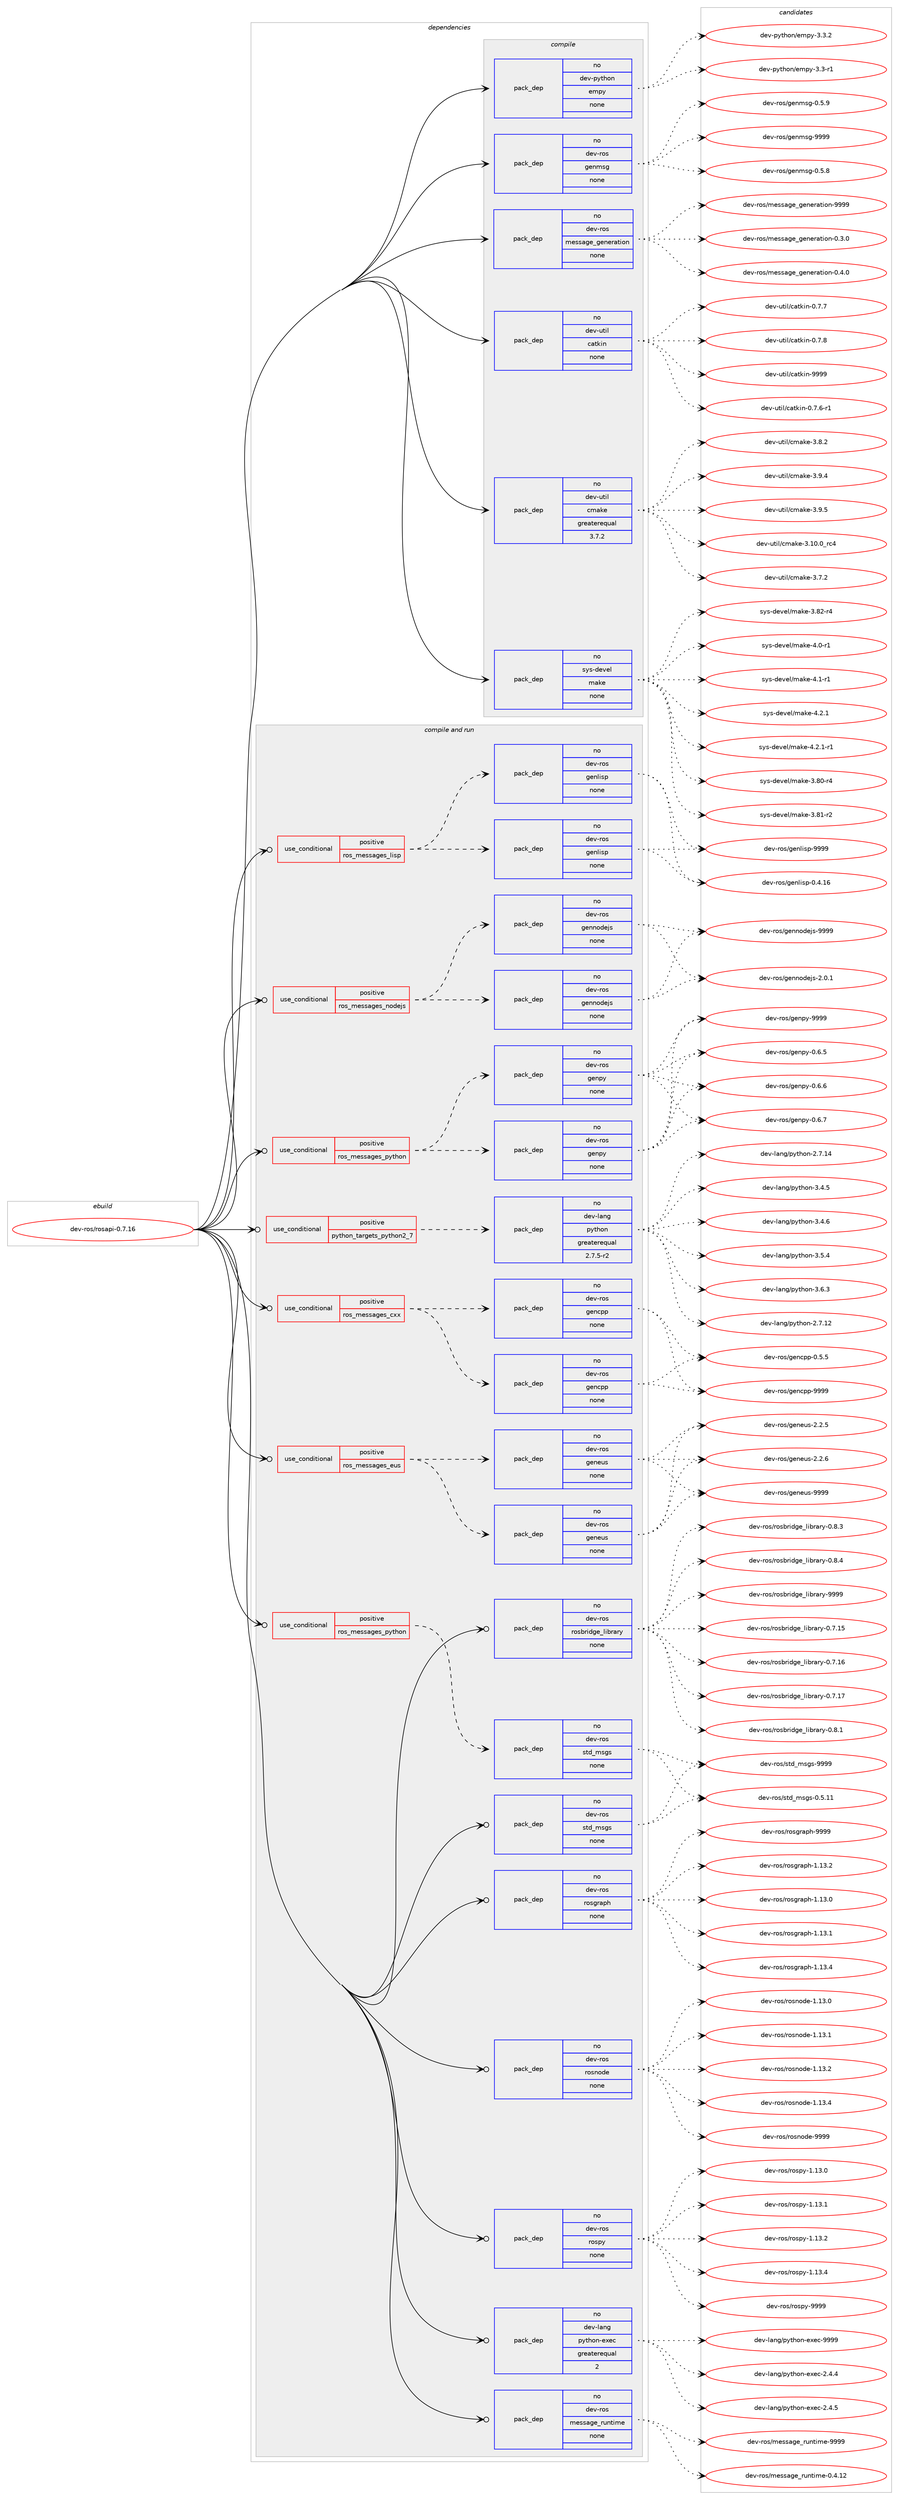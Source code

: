 digraph prolog {

# *************
# Graph options
# *************

newrank=true;
concentrate=true;
compound=true;
graph [rankdir=LR,fontname=Helvetica,fontsize=10,ranksep=1.5];#, ranksep=2.5, nodesep=0.2];
edge  [arrowhead=vee];
node  [fontname=Helvetica,fontsize=10];

# **********
# The ebuild
# **********

subgraph cluster_leftcol {
color=gray;
rank=same;
label=<<i>ebuild</i>>;
id [label="dev-ros/rosapi-0.7.16", color=red, width=4, href="../dev-ros/rosapi-0.7.16.svg"];
}

# ****************
# The dependencies
# ****************

subgraph cluster_midcol {
color=gray;
label=<<i>dependencies</i>>;
subgraph cluster_compile {
fillcolor="#eeeeee";
style=filled;
label=<<i>compile</i>>;
subgraph pack157600 {
dependency207904 [label=<<TABLE BORDER="0" CELLBORDER="1" CELLSPACING="0" CELLPADDING="4" WIDTH="220"><TR><TD ROWSPAN="6" CELLPADDING="30">pack_dep</TD></TR><TR><TD WIDTH="110">no</TD></TR><TR><TD>dev-python</TD></TR><TR><TD>empy</TD></TR><TR><TD>none</TD></TR><TR><TD></TD></TR></TABLE>>, shape=none, color=blue];
}
id:e -> dependency207904:w [weight=20,style="solid",arrowhead="vee"];
subgraph pack157601 {
dependency207905 [label=<<TABLE BORDER="0" CELLBORDER="1" CELLSPACING="0" CELLPADDING="4" WIDTH="220"><TR><TD ROWSPAN="6" CELLPADDING="30">pack_dep</TD></TR><TR><TD WIDTH="110">no</TD></TR><TR><TD>dev-ros</TD></TR><TR><TD>genmsg</TD></TR><TR><TD>none</TD></TR><TR><TD></TD></TR></TABLE>>, shape=none, color=blue];
}
id:e -> dependency207905:w [weight=20,style="solid",arrowhead="vee"];
subgraph pack157602 {
dependency207906 [label=<<TABLE BORDER="0" CELLBORDER="1" CELLSPACING="0" CELLPADDING="4" WIDTH="220"><TR><TD ROWSPAN="6" CELLPADDING="30">pack_dep</TD></TR><TR><TD WIDTH="110">no</TD></TR><TR><TD>dev-ros</TD></TR><TR><TD>message_generation</TD></TR><TR><TD>none</TD></TR><TR><TD></TD></TR></TABLE>>, shape=none, color=blue];
}
id:e -> dependency207906:w [weight=20,style="solid",arrowhead="vee"];
subgraph pack157603 {
dependency207907 [label=<<TABLE BORDER="0" CELLBORDER="1" CELLSPACING="0" CELLPADDING="4" WIDTH="220"><TR><TD ROWSPAN="6" CELLPADDING="30">pack_dep</TD></TR><TR><TD WIDTH="110">no</TD></TR><TR><TD>dev-util</TD></TR><TR><TD>catkin</TD></TR><TR><TD>none</TD></TR><TR><TD></TD></TR></TABLE>>, shape=none, color=blue];
}
id:e -> dependency207907:w [weight=20,style="solid",arrowhead="vee"];
subgraph pack157604 {
dependency207908 [label=<<TABLE BORDER="0" CELLBORDER="1" CELLSPACING="0" CELLPADDING="4" WIDTH="220"><TR><TD ROWSPAN="6" CELLPADDING="30">pack_dep</TD></TR><TR><TD WIDTH="110">no</TD></TR><TR><TD>dev-util</TD></TR><TR><TD>cmake</TD></TR><TR><TD>greaterequal</TD></TR><TR><TD>3.7.2</TD></TR></TABLE>>, shape=none, color=blue];
}
id:e -> dependency207908:w [weight=20,style="solid",arrowhead="vee"];
subgraph pack157605 {
dependency207909 [label=<<TABLE BORDER="0" CELLBORDER="1" CELLSPACING="0" CELLPADDING="4" WIDTH="220"><TR><TD ROWSPAN="6" CELLPADDING="30">pack_dep</TD></TR><TR><TD WIDTH="110">no</TD></TR><TR><TD>sys-devel</TD></TR><TR><TD>make</TD></TR><TR><TD>none</TD></TR><TR><TD></TD></TR></TABLE>>, shape=none, color=blue];
}
id:e -> dependency207909:w [weight=20,style="solid",arrowhead="vee"];
}
subgraph cluster_compileandrun {
fillcolor="#eeeeee";
style=filled;
label=<<i>compile and run</i>>;
subgraph cond46317 {
dependency207910 [label=<<TABLE BORDER="0" CELLBORDER="1" CELLSPACING="0" CELLPADDING="4"><TR><TD ROWSPAN="3" CELLPADDING="10">use_conditional</TD></TR><TR><TD>positive</TD></TR><TR><TD>python_targets_python2_7</TD></TR></TABLE>>, shape=none, color=red];
subgraph pack157606 {
dependency207911 [label=<<TABLE BORDER="0" CELLBORDER="1" CELLSPACING="0" CELLPADDING="4" WIDTH="220"><TR><TD ROWSPAN="6" CELLPADDING="30">pack_dep</TD></TR><TR><TD WIDTH="110">no</TD></TR><TR><TD>dev-lang</TD></TR><TR><TD>python</TD></TR><TR><TD>greaterequal</TD></TR><TR><TD>2.7.5-r2</TD></TR></TABLE>>, shape=none, color=blue];
}
dependency207910:e -> dependency207911:w [weight=20,style="dashed",arrowhead="vee"];
}
id:e -> dependency207910:w [weight=20,style="solid",arrowhead="odotvee"];
subgraph cond46318 {
dependency207912 [label=<<TABLE BORDER="0" CELLBORDER="1" CELLSPACING="0" CELLPADDING="4"><TR><TD ROWSPAN="3" CELLPADDING="10">use_conditional</TD></TR><TR><TD>positive</TD></TR><TR><TD>ros_messages_cxx</TD></TR></TABLE>>, shape=none, color=red];
subgraph pack157607 {
dependency207913 [label=<<TABLE BORDER="0" CELLBORDER="1" CELLSPACING="0" CELLPADDING="4" WIDTH="220"><TR><TD ROWSPAN="6" CELLPADDING="30">pack_dep</TD></TR><TR><TD WIDTH="110">no</TD></TR><TR><TD>dev-ros</TD></TR><TR><TD>gencpp</TD></TR><TR><TD>none</TD></TR><TR><TD></TD></TR></TABLE>>, shape=none, color=blue];
}
dependency207912:e -> dependency207913:w [weight=20,style="dashed",arrowhead="vee"];
subgraph pack157608 {
dependency207914 [label=<<TABLE BORDER="0" CELLBORDER="1" CELLSPACING="0" CELLPADDING="4" WIDTH="220"><TR><TD ROWSPAN="6" CELLPADDING="30">pack_dep</TD></TR><TR><TD WIDTH="110">no</TD></TR><TR><TD>dev-ros</TD></TR><TR><TD>gencpp</TD></TR><TR><TD>none</TD></TR><TR><TD></TD></TR></TABLE>>, shape=none, color=blue];
}
dependency207912:e -> dependency207914:w [weight=20,style="dashed",arrowhead="vee"];
}
id:e -> dependency207912:w [weight=20,style="solid",arrowhead="odotvee"];
subgraph cond46319 {
dependency207915 [label=<<TABLE BORDER="0" CELLBORDER="1" CELLSPACING="0" CELLPADDING="4"><TR><TD ROWSPAN="3" CELLPADDING="10">use_conditional</TD></TR><TR><TD>positive</TD></TR><TR><TD>ros_messages_eus</TD></TR></TABLE>>, shape=none, color=red];
subgraph pack157609 {
dependency207916 [label=<<TABLE BORDER="0" CELLBORDER="1" CELLSPACING="0" CELLPADDING="4" WIDTH="220"><TR><TD ROWSPAN="6" CELLPADDING="30">pack_dep</TD></TR><TR><TD WIDTH="110">no</TD></TR><TR><TD>dev-ros</TD></TR><TR><TD>geneus</TD></TR><TR><TD>none</TD></TR><TR><TD></TD></TR></TABLE>>, shape=none, color=blue];
}
dependency207915:e -> dependency207916:w [weight=20,style="dashed",arrowhead="vee"];
subgraph pack157610 {
dependency207917 [label=<<TABLE BORDER="0" CELLBORDER="1" CELLSPACING="0" CELLPADDING="4" WIDTH="220"><TR><TD ROWSPAN="6" CELLPADDING="30">pack_dep</TD></TR><TR><TD WIDTH="110">no</TD></TR><TR><TD>dev-ros</TD></TR><TR><TD>geneus</TD></TR><TR><TD>none</TD></TR><TR><TD></TD></TR></TABLE>>, shape=none, color=blue];
}
dependency207915:e -> dependency207917:w [weight=20,style="dashed",arrowhead="vee"];
}
id:e -> dependency207915:w [weight=20,style="solid",arrowhead="odotvee"];
subgraph cond46320 {
dependency207918 [label=<<TABLE BORDER="0" CELLBORDER="1" CELLSPACING="0" CELLPADDING="4"><TR><TD ROWSPAN="3" CELLPADDING="10">use_conditional</TD></TR><TR><TD>positive</TD></TR><TR><TD>ros_messages_lisp</TD></TR></TABLE>>, shape=none, color=red];
subgraph pack157611 {
dependency207919 [label=<<TABLE BORDER="0" CELLBORDER="1" CELLSPACING="0" CELLPADDING="4" WIDTH="220"><TR><TD ROWSPAN="6" CELLPADDING="30">pack_dep</TD></TR><TR><TD WIDTH="110">no</TD></TR><TR><TD>dev-ros</TD></TR><TR><TD>genlisp</TD></TR><TR><TD>none</TD></TR><TR><TD></TD></TR></TABLE>>, shape=none, color=blue];
}
dependency207918:e -> dependency207919:w [weight=20,style="dashed",arrowhead="vee"];
subgraph pack157612 {
dependency207920 [label=<<TABLE BORDER="0" CELLBORDER="1" CELLSPACING="0" CELLPADDING="4" WIDTH="220"><TR><TD ROWSPAN="6" CELLPADDING="30">pack_dep</TD></TR><TR><TD WIDTH="110">no</TD></TR><TR><TD>dev-ros</TD></TR><TR><TD>genlisp</TD></TR><TR><TD>none</TD></TR><TR><TD></TD></TR></TABLE>>, shape=none, color=blue];
}
dependency207918:e -> dependency207920:w [weight=20,style="dashed",arrowhead="vee"];
}
id:e -> dependency207918:w [weight=20,style="solid",arrowhead="odotvee"];
subgraph cond46321 {
dependency207921 [label=<<TABLE BORDER="0" CELLBORDER="1" CELLSPACING="0" CELLPADDING="4"><TR><TD ROWSPAN="3" CELLPADDING="10">use_conditional</TD></TR><TR><TD>positive</TD></TR><TR><TD>ros_messages_nodejs</TD></TR></TABLE>>, shape=none, color=red];
subgraph pack157613 {
dependency207922 [label=<<TABLE BORDER="0" CELLBORDER="1" CELLSPACING="0" CELLPADDING="4" WIDTH="220"><TR><TD ROWSPAN="6" CELLPADDING="30">pack_dep</TD></TR><TR><TD WIDTH="110">no</TD></TR><TR><TD>dev-ros</TD></TR><TR><TD>gennodejs</TD></TR><TR><TD>none</TD></TR><TR><TD></TD></TR></TABLE>>, shape=none, color=blue];
}
dependency207921:e -> dependency207922:w [weight=20,style="dashed",arrowhead="vee"];
subgraph pack157614 {
dependency207923 [label=<<TABLE BORDER="0" CELLBORDER="1" CELLSPACING="0" CELLPADDING="4" WIDTH="220"><TR><TD ROWSPAN="6" CELLPADDING="30">pack_dep</TD></TR><TR><TD WIDTH="110">no</TD></TR><TR><TD>dev-ros</TD></TR><TR><TD>gennodejs</TD></TR><TR><TD>none</TD></TR><TR><TD></TD></TR></TABLE>>, shape=none, color=blue];
}
dependency207921:e -> dependency207923:w [weight=20,style="dashed",arrowhead="vee"];
}
id:e -> dependency207921:w [weight=20,style="solid",arrowhead="odotvee"];
subgraph cond46322 {
dependency207924 [label=<<TABLE BORDER="0" CELLBORDER="1" CELLSPACING="0" CELLPADDING="4"><TR><TD ROWSPAN="3" CELLPADDING="10">use_conditional</TD></TR><TR><TD>positive</TD></TR><TR><TD>ros_messages_python</TD></TR></TABLE>>, shape=none, color=red];
subgraph pack157615 {
dependency207925 [label=<<TABLE BORDER="0" CELLBORDER="1" CELLSPACING="0" CELLPADDING="4" WIDTH="220"><TR><TD ROWSPAN="6" CELLPADDING="30">pack_dep</TD></TR><TR><TD WIDTH="110">no</TD></TR><TR><TD>dev-ros</TD></TR><TR><TD>genpy</TD></TR><TR><TD>none</TD></TR><TR><TD></TD></TR></TABLE>>, shape=none, color=blue];
}
dependency207924:e -> dependency207925:w [weight=20,style="dashed",arrowhead="vee"];
subgraph pack157616 {
dependency207926 [label=<<TABLE BORDER="0" CELLBORDER="1" CELLSPACING="0" CELLPADDING="4" WIDTH="220"><TR><TD ROWSPAN="6" CELLPADDING="30">pack_dep</TD></TR><TR><TD WIDTH="110">no</TD></TR><TR><TD>dev-ros</TD></TR><TR><TD>genpy</TD></TR><TR><TD>none</TD></TR><TR><TD></TD></TR></TABLE>>, shape=none, color=blue];
}
dependency207924:e -> dependency207926:w [weight=20,style="dashed",arrowhead="vee"];
}
id:e -> dependency207924:w [weight=20,style="solid",arrowhead="odotvee"];
subgraph cond46323 {
dependency207927 [label=<<TABLE BORDER="0" CELLBORDER="1" CELLSPACING="0" CELLPADDING="4"><TR><TD ROWSPAN="3" CELLPADDING="10">use_conditional</TD></TR><TR><TD>positive</TD></TR><TR><TD>ros_messages_python</TD></TR></TABLE>>, shape=none, color=red];
subgraph pack157617 {
dependency207928 [label=<<TABLE BORDER="0" CELLBORDER="1" CELLSPACING="0" CELLPADDING="4" WIDTH="220"><TR><TD ROWSPAN="6" CELLPADDING="30">pack_dep</TD></TR><TR><TD WIDTH="110">no</TD></TR><TR><TD>dev-ros</TD></TR><TR><TD>std_msgs</TD></TR><TR><TD>none</TD></TR><TR><TD></TD></TR></TABLE>>, shape=none, color=blue];
}
dependency207927:e -> dependency207928:w [weight=20,style="dashed",arrowhead="vee"];
}
id:e -> dependency207927:w [weight=20,style="solid",arrowhead="odotvee"];
subgraph pack157618 {
dependency207929 [label=<<TABLE BORDER="0" CELLBORDER="1" CELLSPACING="0" CELLPADDING="4" WIDTH="220"><TR><TD ROWSPAN="6" CELLPADDING="30">pack_dep</TD></TR><TR><TD WIDTH="110">no</TD></TR><TR><TD>dev-lang</TD></TR><TR><TD>python-exec</TD></TR><TR><TD>greaterequal</TD></TR><TR><TD>2</TD></TR></TABLE>>, shape=none, color=blue];
}
id:e -> dependency207929:w [weight=20,style="solid",arrowhead="odotvee"];
subgraph pack157619 {
dependency207930 [label=<<TABLE BORDER="0" CELLBORDER="1" CELLSPACING="0" CELLPADDING="4" WIDTH="220"><TR><TD ROWSPAN="6" CELLPADDING="30">pack_dep</TD></TR><TR><TD WIDTH="110">no</TD></TR><TR><TD>dev-ros</TD></TR><TR><TD>message_runtime</TD></TR><TR><TD>none</TD></TR><TR><TD></TD></TR></TABLE>>, shape=none, color=blue];
}
id:e -> dependency207930:w [weight=20,style="solid",arrowhead="odotvee"];
subgraph pack157620 {
dependency207931 [label=<<TABLE BORDER="0" CELLBORDER="1" CELLSPACING="0" CELLPADDING="4" WIDTH="220"><TR><TD ROWSPAN="6" CELLPADDING="30">pack_dep</TD></TR><TR><TD WIDTH="110">no</TD></TR><TR><TD>dev-ros</TD></TR><TR><TD>rosbridge_library</TD></TR><TR><TD>none</TD></TR><TR><TD></TD></TR></TABLE>>, shape=none, color=blue];
}
id:e -> dependency207931:w [weight=20,style="solid",arrowhead="odotvee"];
subgraph pack157621 {
dependency207932 [label=<<TABLE BORDER="0" CELLBORDER="1" CELLSPACING="0" CELLPADDING="4" WIDTH="220"><TR><TD ROWSPAN="6" CELLPADDING="30">pack_dep</TD></TR><TR><TD WIDTH="110">no</TD></TR><TR><TD>dev-ros</TD></TR><TR><TD>rosgraph</TD></TR><TR><TD>none</TD></TR><TR><TD></TD></TR></TABLE>>, shape=none, color=blue];
}
id:e -> dependency207932:w [weight=20,style="solid",arrowhead="odotvee"];
subgraph pack157622 {
dependency207933 [label=<<TABLE BORDER="0" CELLBORDER="1" CELLSPACING="0" CELLPADDING="4" WIDTH="220"><TR><TD ROWSPAN="6" CELLPADDING="30">pack_dep</TD></TR><TR><TD WIDTH="110">no</TD></TR><TR><TD>dev-ros</TD></TR><TR><TD>rosnode</TD></TR><TR><TD>none</TD></TR><TR><TD></TD></TR></TABLE>>, shape=none, color=blue];
}
id:e -> dependency207933:w [weight=20,style="solid",arrowhead="odotvee"];
subgraph pack157623 {
dependency207934 [label=<<TABLE BORDER="0" CELLBORDER="1" CELLSPACING="0" CELLPADDING="4" WIDTH="220"><TR><TD ROWSPAN="6" CELLPADDING="30">pack_dep</TD></TR><TR><TD WIDTH="110">no</TD></TR><TR><TD>dev-ros</TD></TR><TR><TD>rospy</TD></TR><TR><TD>none</TD></TR><TR><TD></TD></TR></TABLE>>, shape=none, color=blue];
}
id:e -> dependency207934:w [weight=20,style="solid",arrowhead="odotvee"];
subgraph pack157624 {
dependency207935 [label=<<TABLE BORDER="0" CELLBORDER="1" CELLSPACING="0" CELLPADDING="4" WIDTH="220"><TR><TD ROWSPAN="6" CELLPADDING="30">pack_dep</TD></TR><TR><TD WIDTH="110">no</TD></TR><TR><TD>dev-ros</TD></TR><TR><TD>std_msgs</TD></TR><TR><TD>none</TD></TR><TR><TD></TD></TR></TABLE>>, shape=none, color=blue];
}
id:e -> dependency207935:w [weight=20,style="solid",arrowhead="odotvee"];
}
subgraph cluster_run {
fillcolor="#eeeeee";
style=filled;
label=<<i>run</i>>;
}
}

# **************
# The candidates
# **************

subgraph cluster_choices {
rank=same;
color=gray;
label=<<i>candidates</i>>;

subgraph choice157600 {
color=black;
nodesep=1;
choice1001011184511212111610411111047101109112121455146514511449 [label="dev-python/empy-3.3-r1", color=red, width=4,href="../dev-python/empy-3.3-r1.svg"];
choice1001011184511212111610411111047101109112121455146514650 [label="dev-python/empy-3.3.2", color=red, width=4,href="../dev-python/empy-3.3.2.svg"];
dependency207904:e -> choice1001011184511212111610411111047101109112121455146514511449:w [style=dotted,weight="100"];
dependency207904:e -> choice1001011184511212111610411111047101109112121455146514650:w [style=dotted,weight="100"];
}
subgraph choice157601 {
color=black;
nodesep=1;
choice1001011184511411111547103101110109115103454846534656 [label="dev-ros/genmsg-0.5.8", color=red, width=4,href="../dev-ros/genmsg-0.5.8.svg"];
choice1001011184511411111547103101110109115103454846534657 [label="dev-ros/genmsg-0.5.9", color=red, width=4,href="../dev-ros/genmsg-0.5.9.svg"];
choice10010111845114111115471031011101091151034557575757 [label="dev-ros/genmsg-9999", color=red, width=4,href="../dev-ros/genmsg-9999.svg"];
dependency207905:e -> choice1001011184511411111547103101110109115103454846534656:w [style=dotted,weight="100"];
dependency207905:e -> choice1001011184511411111547103101110109115103454846534657:w [style=dotted,weight="100"];
dependency207905:e -> choice10010111845114111115471031011101091151034557575757:w [style=dotted,weight="100"];
}
subgraph choice157602 {
color=black;
nodesep=1;
choice1001011184511411111547109101115115971031019510310111010111497116105111110454846514648 [label="dev-ros/message_generation-0.3.0", color=red, width=4,href="../dev-ros/message_generation-0.3.0.svg"];
choice1001011184511411111547109101115115971031019510310111010111497116105111110454846524648 [label="dev-ros/message_generation-0.4.0", color=red, width=4,href="../dev-ros/message_generation-0.4.0.svg"];
choice10010111845114111115471091011151159710310195103101110101114971161051111104557575757 [label="dev-ros/message_generation-9999", color=red, width=4,href="../dev-ros/message_generation-9999.svg"];
dependency207906:e -> choice1001011184511411111547109101115115971031019510310111010111497116105111110454846514648:w [style=dotted,weight="100"];
dependency207906:e -> choice1001011184511411111547109101115115971031019510310111010111497116105111110454846524648:w [style=dotted,weight="100"];
dependency207906:e -> choice10010111845114111115471091011151159710310195103101110101114971161051111104557575757:w [style=dotted,weight="100"];
}
subgraph choice157603 {
color=black;
nodesep=1;
choice100101118451171161051084799971161071051104548465546544511449 [label="dev-util/catkin-0.7.6-r1", color=red, width=4,href="../dev-util/catkin-0.7.6-r1.svg"];
choice10010111845117116105108479997116107105110454846554655 [label="dev-util/catkin-0.7.7", color=red, width=4,href="../dev-util/catkin-0.7.7.svg"];
choice10010111845117116105108479997116107105110454846554656 [label="dev-util/catkin-0.7.8", color=red, width=4,href="../dev-util/catkin-0.7.8.svg"];
choice100101118451171161051084799971161071051104557575757 [label="dev-util/catkin-9999", color=red, width=4,href="../dev-util/catkin-9999.svg"];
dependency207907:e -> choice100101118451171161051084799971161071051104548465546544511449:w [style=dotted,weight="100"];
dependency207907:e -> choice10010111845117116105108479997116107105110454846554655:w [style=dotted,weight="100"];
dependency207907:e -> choice10010111845117116105108479997116107105110454846554656:w [style=dotted,weight="100"];
dependency207907:e -> choice100101118451171161051084799971161071051104557575757:w [style=dotted,weight="100"];
}
subgraph choice157604 {
color=black;
nodesep=1;
choice1001011184511711610510847991099710710145514649484648951149952 [label="dev-util/cmake-3.10.0_rc4", color=red, width=4,href="../dev-util/cmake-3.10.0_rc4.svg"];
choice10010111845117116105108479910997107101455146554650 [label="dev-util/cmake-3.7.2", color=red, width=4,href="../dev-util/cmake-3.7.2.svg"];
choice10010111845117116105108479910997107101455146564650 [label="dev-util/cmake-3.8.2", color=red, width=4,href="../dev-util/cmake-3.8.2.svg"];
choice10010111845117116105108479910997107101455146574652 [label="dev-util/cmake-3.9.4", color=red, width=4,href="../dev-util/cmake-3.9.4.svg"];
choice10010111845117116105108479910997107101455146574653 [label="dev-util/cmake-3.9.5", color=red, width=4,href="../dev-util/cmake-3.9.5.svg"];
dependency207908:e -> choice1001011184511711610510847991099710710145514649484648951149952:w [style=dotted,weight="100"];
dependency207908:e -> choice10010111845117116105108479910997107101455146554650:w [style=dotted,weight="100"];
dependency207908:e -> choice10010111845117116105108479910997107101455146564650:w [style=dotted,weight="100"];
dependency207908:e -> choice10010111845117116105108479910997107101455146574652:w [style=dotted,weight="100"];
dependency207908:e -> choice10010111845117116105108479910997107101455146574653:w [style=dotted,weight="100"];
}
subgraph choice157605 {
color=black;
nodesep=1;
choice11512111545100101118101108471099710710145514656484511452 [label="sys-devel/make-3.80-r4", color=red, width=4,href="../sys-devel/make-3.80-r4.svg"];
choice11512111545100101118101108471099710710145514656494511450 [label="sys-devel/make-3.81-r2", color=red, width=4,href="../sys-devel/make-3.81-r2.svg"];
choice11512111545100101118101108471099710710145514656504511452 [label="sys-devel/make-3.82-r4", color=red, width=4,href="../sys-devel/make-3.82-r4.svg"];
choice115121115451001011181011084710997107101455246484511449 [label="sys-devel/make-4.0-r1", color=red, width=4,href="../sys-devel/make-4.0-r1.svg"];
choice115121115451001011181011084710997107101455246494511449 [label="sys-devel/make-4.1-r1", color=red, width=4,href="../sys-devel/make-4.1-r1.svg"];
choice115121115451001011181011084710997107101455246504649 [label="sys-devel/make-4.2.1", color=red, width=4,href="../sys-devel/make-4.2.1.svg"];
choice1151211154510010111810110847109971071014552465046494511449 [label="sys-devel/make-4.2.1-r1", color=red, width=4,href="../sys-devel/make-4.2.1-r1.svg"];
dependency207909:e -> choice11512111545100101118101108471099710710145514656484511452:w [style=dotted,weight="100"];
dependency207909:e -> choice11512111545100101118101108471099710710145514656494511450:w [style=dotted,weight="100"];
dependency207909:e -> choice11512111545100101118101108471099710710145514656504511452:w [style=dotted,weight="100"];
dependency207909:e -> choice115121115451001011181011084710997107101455246484511449:w [style=dotted,weight="100"];
dependency207909:e -> choice115121115451001011181011084710997107101455246494511449:w [style=dotted,weight="100"];
dependency207909:e -> choice115121115451001011181011084710997107101455246504649:w [style=dotted,weight="100"];
dependency207909:e -> choice1151211154510010111810110847109971071014552465046494511449:w [style=dotted,weight="100"];
}
subgraph choice157606 {
color=black;
nodesep=1;
choice10010111845108971101034711212111610411111045504655464950 [label="dev-lang/python-2.7.12", color=red, width=4,href="../dev-lang/python-2.7.12.svg"];
choice10010111845108971101034711212111610411111045504655464952 [label="dev-lang/python-2.7.14", color=red, width=4,href="../dev-lang/python-2.7.14.svg"];
choice100101118451089711010347112121116104111110455146524653 [label="dev-lang/python-3.4.5", color=red, width=4,href="../dev-lang/python-3.4.5.svg"];
choice100101118451089711010347112121116104111110455146524654 [label="dev-lang/python-3.4.6", color=red, width=4,href="../dev-lang/python-3.4.6.svg"];
choice100101118451089711010347112121116104111110455146534652 [label="dev-lang/python-3.5.4", color=red, width=4,href="../dev-lang/python-3.5.4.svg"];
choice100101118451089711010347112121116104111110455146544651 [label="dev-lang/python-3.6.3", color=red, width=4,href="../dev-lang/python-3.6.3.svg"];
dependency207911:e -> choice10010111845108971101034711212111610411111045504655464950:w [style=dotted,weight="100"];
dependency207911:e -> choice10010111845108971101034711212111610411111045504655464952:w [style=dotted,weight="100"];
dependency207911:e -> choice100101118451089711010347112121116104111110455146524653:w [style=dotted,weight="100"];
dependency207911:e -> choice100101118451089711010347112121116104111110455146524654:w [style=dotted,weight="100"];
dependency207911:e -> choice100101118451089711010347112121116104111110455146534652:w [style=dotted,weight="100"];
dependency207911:e -> choice100101118451089711010347112121116104111110455146544651:w [style=dotted,weight="100"];
}
subgraph choice157607 {
color=black;
nodesep=1;
choice100101118451141111154710310111099112112454846534653 [label="dev-ros/gencpp-0.5.5", color=red, width=4,href="../dev-ros/gencpp-0.5.5.svg"];
choice1001011184511411111547103101110991121124557575757 [label="dev-ros/gencpp-9999", color=red, width=4,href="../dev-ros/gencpp-9999.svg"];
dependency207913:e -> choice100101118451141111154710310111099112112454846534653:w [style=dotted,weight="100"];
dependency207913:e -> choice1001011184511411111547103101110991121124557575757:w [style=dotted,weight="100"];
}
subgraph choice157608 {
color=black;
nodesep=1;
choice100101118451141111154710310111099112112454846534653 [label="dev-ros/gencpp-0.5.5", color=red, width=4,href="../dev-ros/gencpp-0.5.5.svg"];
choice1001011184511411111547103101110991121124557575757 [label="dev-ros/gencpp-9999", color=red, width=4,href="../dev-ros/gencpp-9999.svg"];
dependency207914:e -> choice100101118451141111154710310111099112112454846534653:w [style=dotted,weight="100"];
dependency207914:e -> choice1001011184511411111547103101110991121124557575757:w [style=dotted,weight="100"];
}
subgraph choice157609 {
color=black;
nodesep=1;
choice1001011184511411111547103101110101117115455046504653 [label="dev-ros/geneus-2.2.5", color=red, width=4,href="../dev-ros/geneus-2.2.5.svg"];
choice1001011184511411111547103101110101117115455046504654 [label="dev-ros/geneus-2.2.6", color=red, width=4,href="../dev-ros/geneus-2.2.6.svg"];
choice10010111845114111115471031011101011171154557575757 [label="dev-ros/geneus-9999", color=red, width=4,href="../dev-ros/geneus-9999.svg"];
dependency207916:e -> choice1001011184511411111547103101110101117115455046504653:w [style=dotted,weight="100"];
dependency207916:e -> choice1001011184511411111547103101110101117115455046504654:w [style=dotted,weight="100"];
dependency207916:e -> choice10010111845114111115471031011101011171154557575757:w [style=dotted,weight="100"];
}
subgraph choice157610 {
color=black;
nodesep=1;
choice1001011184511411111547103101110101117115455046504653 [label="dev-ros/geneus-2.2.5", color=red, width=4,href="../dev-ros/geneus-2.2.5.svg"];
choice1001011184511411111547103101110101117115455046504654 [label="dev-ros/geneus-2.2.6", color=red, width=4,href="../dev-ros/geneus-2.2.6.svg"];
choice10010111845114111115471031011101011171154557575757 [label="dev-ros/geneus-9999", color=red, width=4,href="../dev-ros/geneus-9999.svg"];
dependency207917:e -> choice1001011184511411111547103101110101117115455046504653:w [style=dotted,weight="100"];
dependency207917:e -> choice1001011184511411111547103101110101117115455046504654:w [style=dotted,weight="100"];
dependency207917:e -> choice10010111845114111115471031011101011171154557575757:w [style=dotted,weight="100"];
}
subgraph choice157611 {
color=black;
nodesep=1;
choice100101118451141111154710310111010810511511245484652464954 [label="dev-ros/genlisp-0.4.16", color=red, width=4,href="../dev-ros/genlisp-0.4.16.svg"];
choice10010111845114111115471031011101081051151124557575757 [label="dev-ros/genlisp-9999", color=red, width=4,href="../dev-ros/genlisp-9999.svg"];
dependency207919:e -> choice100101118451141111154710310111010810511511245484652464954:w [style=dotted,weight="100"];
dependency207919:e -> choice10010111845114111115471031011101081051151124557575757:w [style=dotted,weight="100"];
}
subgraph choice157612 {
color=black;
nodesep=1;
choice100101118451141111154710310111010810511511245484652464954 [label="dev-ros/genlisp-0.4.16", color=red, width=4,href="../dev-ros/genlisp-0.4.16.svg"];
choice10010111845114111115471031011101081051151124557575757 [label="dev-ros/genlisp-9999", color=red, width=4,href="../dev-ros/genlisp-9999.svg"];
dependency207920:e -> choice100101118451141111154710310111010810511511245484652464954:w [style=dotted,weight="100"];
dependency207920:e -> choice10010111845114111115471031011101081051151124557575757:w [style=dotted,weight="100"];
}
subgraph choice157613 {
color=black;
nodesep=1;
choice1001011184511411111547103101110110111100101106115455046484649 [label="dev-ros/gennodejs-2.0.1", color=red, width=4,href="../dev-ros/gennodejs-2.0.1.svg"];
choice10010111845114111115471031011101101111001011061154557575757 [label="dev-ros/gennodejs-9999", color=red, width=4,href="../dev-ros/gennodejs-9999.svg"];
dependency207922:e -> choice1001011184511411111547103101110110111100101106115455046484649:w [style=dotted,weight="100"];
dependency207922:e -> choice10010111845114111115471031011101101111001011061154557575757:w [style=dotted,weight="100"];
}
subgraph choice157614 {
color=black;
nodesep=1;
choice1001011184511411111547103101110110111100101106115455046484649 [label="dev-ros/gennodejs-2.0.1", color=red, width=4,href="../dev-ros/gennodejs-2.0.1.svg"];
choice10010111845114111115471031011101101111001011061154557575757 [label="dev-ros/gennodejs-9999", color=red, width=4,href="../dev-ros/gennodejs-9999.svg"];
dependency207923:e -> choice1001011184511411111547103101110110111100101106115455046484649:w [style=dotted,weight="100"];
dependency207923:e -> choice10010111845114111115471031011101101111001011061154557575757:w [style=dotted,weight="100"];
}
subgraph choice157615 {
color=black;
nodesep=1;
choice1001011184511411111547103101110112121454846544653 [label="dev-ros/genpy-0.6.5", color=red, width=4,href="../dev-ros/genpy-0.6.5.svg"];
choice1001011184511411111547103101110112121454846544654 [label="dev-ros/genpy-0.6.6", color=red, width=4,href="../dev-ros/genpy-0.6.6.svg"];
choice1001011184511411111547103101110112121454846544655 [label="dev-ros/genpy-0.6.7", color=red, width=4,href="../dev-ros/genpy-0.6.7.svg"];
choice10010111845114111115471031011101121214557575757 [label="dev-ros/genpy-9999", color=red, width=4,href="../dev-ros/genpy-9999.svg"];
dependency207925:e -> choice1001011184511411111547103101110112121454846544653:w [style=dotted,weight="100"];
dependency207925:e -> choice1001011184511411111547103101110112121454846544654:w [style=dotted,weight="100"];
dependency207925:e -> choice1001011184511411111547103101110112121454846544655:w [style=dotted,weight="100"];
dependency207925:e -> choice10010111845114111115471031011101121214557575757:w [style=dotted,weight="100"];
}
subgraph choice157616 {
color=black;
nodesep=1;
choice1001011184511411111547103101110112121454846544653 [label="dev-ros/genpy-0.6.5", color=red, width=4,href="../dev-ros/genpy-0.6.5.svg"];
choice1001011184511411111547103101110112121454846544654 [label="dev-ros/genpy-0.6.6", color=red, width=4,href="../dev-ros/genpy-0.6.6.svg"];
choice1001011184511411111547103101110112121454846544655 [label="dev-ros/genpy-0.6.7", color=red, width=4,href="../dev-ros/genpy-0.6.7.svg"];
choice10010111845114111115471031011101121214557575757 [label="dev-ros/genpy-9999", color=red, width=4,href="../dev-ros/genpy-9999.svg"];
dependency207926:e -> choice1001011184511411111547103101110112121454846544653:w [style=dotted,weight="100"];
dependency207926:e -> choice1001011184511411111547103101110112121454846544654:w [style=dotted,weight="100"];
dependency207926:e -> choice1001011184511411111547103101110112121454846544655:w [style=dotted,weight="100"];
dependency207926:e -> choice10010111845114111115471031011101121214557575757:w [style=dotted,weight="100"];
}
subgraph choice157617 {
color=black;
nodesep=1;
choice10010111845114111115471151161009510911510311545484653464949 [label="dev-ros/std_msgs-0.5.11", color=red, width=4,href="../dev-ros/std_msgs-0.5.11.svg"];
choice1001011184511411111547115116100951091151031154557575757 [label="dev-ros/std_msgs-9999", color=red, width=4,href="../dev-ros/std_msgs-9999.svg"];
dependency207928:e -> choice10010111845114111115471151161009510911510311545484653464949:w [style=dotted,weight="100"];
dependency207928:e -> choice1001011184511411111547115116100951091151031154557575757:w [style=dotted,weight="100"];
}
subgraph choice157618 {
color=black;
nodesep=1;
choice1001011184510897110103471121211161041111104510112010199455046524652 [label="dev-lang/python-exec-2.4.4", color=red, width=4,href="../dev-lang/python-exec-2.4.4.svg"];
choice1001011184510897110103471121211161041111104510112010199455046524653 [label="dev-lang/python-exec-2.4.5", color=red, width=4,href="../dev-lang/python-exec-2.4.5.svg"];
choice10010111845108971101034711212111610411111045101120101994557575757 [label="dev-lang/python-exec-9999", color=red, width=4,href="../dev-lang/python-exec-9999.svg"];
dependency207929:e -> choice1001011184510897110103471121211161041111104510112010199455046524652:w [style=dotted,weight="100"];
dependency207929:e -> choice1001011184510897110103471121211161041111104510112010199455046524653:w [style=dotted,weight="100"];
dependency207929:e -> choice10010111845108971101034711212111610411111045101120101994557575757:w [style=dotted,weight="100"];
}
subgraph choice157619 {
color=black;
nodesep=1;
choice1001011184511411111547109101115115971031019511411711011610510910145484652464950 [label="dev-ros/message_runtime-0.4.12", color=red, width=4,href="../dev-ros/message_runtime-0.4.12.svg"];
choice100101118451141111154710910111511597103101951141171101161051091014557575757 [label="dev-ros/message_runtime-9999", color=red, width=4,href="../dev-ros/message_runtime-9999.svg"];
dependency207930:e -> choice1001011184511411111547109101115115971031019511411711011610510910145484652464950:w [style=dotted,weight="100"];
dependency207930:e -> choice100101118451141111154710910111511597103101951141171101161051091014557575757:w [style=dotted,weight="100"];
}
subgraph choice157620 {
color=black;
nodesep=1;
choice10010111845114111115471141111159811410510010310195108105981149711412145484655464953 [label="dev-ros/rosbridge_library-0.7.15", color=red, width=4,href="../dev-ros/rosbridge_library-0.7.15.svg"];
choice10010111845114111115471141111159811410510010310195108105981149711412145484655464954 [label="dev-ros/rosbridge_library-0.7.16", color=red, width=4,href="../dev-ros/rosbridge_library-0.7.16.svg"];
choice10010111845114111115471141111159811410510010310195108105981149711412145484655464955 [label="dev-ros/rosbridge_library-0.7.17", color=red, width=4,href="../dev-ros/rosbridge_library-0.7.17.svg"];
choice100101118451141111154711411111598114105100103101951081059811497114121454846564649 [label="dev-ros/rosbridge_library-0.8.1", color=red, width=4,href="../dev-ros/rosbridge_library-0.8.1.svg"];
choice100101118451141111154711411111598114105100103101951081059811497114121454846564651 [label="dev-ros/rosbridge_library-0.8.3", color=red, width=4,href="../dev-ros/rosbridge_library-0.8.3.svg"];
choice100101118451141111154711411111598114105100103101951081059811497114121454846564652 [label="dev-ros/rosbridge_library-0.8.4", color=red, width=4,href="../dev-ros/rosbridge_library-0.8.4.svg"];
choice1001011184511411111547114111115981141051001031019510810598114971141214557575757 [label="dev-ros/rosbridge_library-9999", color=red, width=4,href="../dev-ros/rosbridge_library-9999.svg"];
dependency207931:e -> choice10010111845114111115471141111159811410510010310195108105981149711412145484655464953:w [style=dotted,weight="100"];
dependency207931:e -> choice10010111845114111115471141111159811410510010310195108105981149711412145484655464954:w [style=dotted,weight="100"];
dependency207931:e -> choice10010111845114111115471141111159811410510010310195108105981149711412145484655464955:w [style=dotted,weight="100"];
dependency207931:e -> choice100101118451141111154711411111598114105100103101951081059811497114121454846564649:w [style=dotted,weight="100"];
dependency207931:e -> choice100101118451141111154711411111598114105100103101951081059811497114121454846564651:w [style=dotted,weight="100"];
dependency207931:e -> choice100101118451141111154711411111598114105100103101951081059811497114121454846564652:w [style=dotted,weight="100"];
dependency207931:e -> choice1001011184511411111547114111115981141051001031019510810598114971141214557575757:w [style=dotted,weight="100"];
}
subgraph choice157621 {
color=black;
nodesep=1;
choice10010111845114111115471141111151031149711210445494649514648 [label="dev-ros/rosgraph-1.13.0", color=red, width=4,href="../dev-ros/rosgraph-1.13.0.svg"];
choice10010111845114111115471141111151031149711210445494649514649 [label="dev-ros/rosgraph-1.13.1", color=red, width=4,href="../dev-ros/rosgraph-1.13.1.svg"];
choice10010111845114111115471141111151031149711210445494649514650 [label="dev-ros/rosgraph-1.13.2", color=red, width=4,href="../dev-ros/rosgraph-1.13.2.svg"];
choice10010111845114111115471141111151031149711210445494649514652 [label="dev-ros/rosgraph-1.13.4", color=red, width=4,href="../dev-ros/rosgraph-1.13.4.svg"];
choice1001011184511411111547114111115103114971121044557575757 [label="dev-ros/rosgraph-9999", color=red, width=4,href="../dev-ros/rosgraph-9999.svg"];
dependency207932:e -> choice10010111845114111115471141111151031149711210445494649514648:w [style=dotted,weight="100"];
dependency207932:e -> choice10010111845114111115471141111151031149711210445494649514649:w [style=dotted,weight="100"];
dependency207932:e -> choice10010111845114111115471141111151031149711210445494649514650:w [style=dotted,weight="100"];
dependency207932:e -> choice10010111845114111115471141111151031149711210445494649514652:w [style=dotted,weight="100"];
dependency207932:e -> choice1001011184511411111547114111115103114971121044557575757:w [style=dotted,weight="100"];
}
subgraph choice157622 {
color=black;
nodesep=1;
choice100101118451141111154711411111511011110010145494649514648 [label="dev-ros/rosnode-1.13.0", color=red, width=4,href="../dev-ros/rosnode-1.13.0.svg"];
choice100101118451141111154711411111511011110010145494649514649 [label="dev-ros/rosnode-1.13.1", color=red, width=4,href="../dev-ros/rosnode-1.13.1.svg"];
choice100101118451141111154711411111511011110010145494649514650 [label="dev-ros/rosnode-1.13.2", color=red, width=4,href="../dev-ros/rosnode-1.13.2.svg"];
choice100101118451141111154711411111511011110010145494649514652 [label="dev-ros/rosnode-1.13.4", color=red, width=4,href="../dev-ros/rosnode-1.13.4.svg"];
choice10010111845114111115471141111151101111001014557575757 [label="dev-ros/rosnode-9999", color=red, width=4,href="../dev-ros/rosnode-9999.svg"];
dependency207933:e -> choice100101118451141111154711411111511011110010145494649514648:w [style=dotted,weight="100"];
dependency207933:e -> choice100101118451141111154711411111511011110010145494649514649:w [style=dotted,weight="100"];
dependency207933:e -> choice100101118451141111154711411111511011110010145494649514650:w [style=dotted,weight="100"];
dependency207933:e -> choice100101118451141111154711411111511011110010145494649514652:w [style=dotted,weight="100"];
dependency207933:e -> choice10010111845114111115471141111151101111001014557575757:w [style=dotted,weight="100"];
}
subgraph choice157623 {
color=black;
nodesep=1;
choice100101118451141111154711411111511212145494649514648 [label="dev-ros/rospy-1.13.0", color=red, width=4,href="../dev-ros/rospy-1.13.0.svg"];
choice100101118451141111154711411111511212145494649514649 [label="dev-ros/rospy-1.13.1", color=red, width=4,href="../dev-ros/rospy-1.13.1.svg"];
choice100101118451141111154711411111511212145494649514650 [label="dev-ros/rospy-1.13.2", color=red, width=4,href="../dev-ros/rospy-1.13.2.svg"];
choice100101118451141111154711411111511212145494649514652 [label="dev-ros/rospy-1.13.4", color=red, width=4,href="../dev-ros/rospy-1.13.4.svg"];
choice10010111845114111115471141111151121214557575757 [label="dev-ros/rospy-9999", color=red, width=4,href="../dev-ros/rospy-9999.svg"];
dependency207934:e -> choice100101118451141111154711411111511212145494649514648:w [style=dotted,weight="100"];
dependency207934:e -> choice100101118451141111154711411111511212145494649514649:w [style=dotted,weight="100"];
dependency207934:e -> choice100101118451141111154711411111511212145494649514650:w [style=dotted,weight="100"];
dependency207934:e -> choice100101118451141111154711411111511212145494649514652:w [style=dotted,weight="100"];
dependency207934:e -> choice10010111845114111115471141111151121214557575757:w [style=dotted,weight="100"];
}
subgraph choice157624 {
color=black;
nodesep=1;
choice10010111845114111115471151161009510911510311545484653464949 [label="dev-ros/std_msgs-0.5.11", color=red, width=4,href="../dev-ros/std_msgs-0.5.11.svg"];
choice1001011184511411111547115116100951091151031154557575757 [label="dev-ros/std_msgs-9999", color=red, width=4,href="../dev-ros/std_msgs-9999.svg"];
dependency207935:e -> choice10010111845114111115471151161009510911510311545484653464949:w [style=dotted,weight="100"];
dependency207935:e -> choice1001011184511411111547115116100951091151031154557575757:w [style=dotted,weight="100"];
}
}

}
